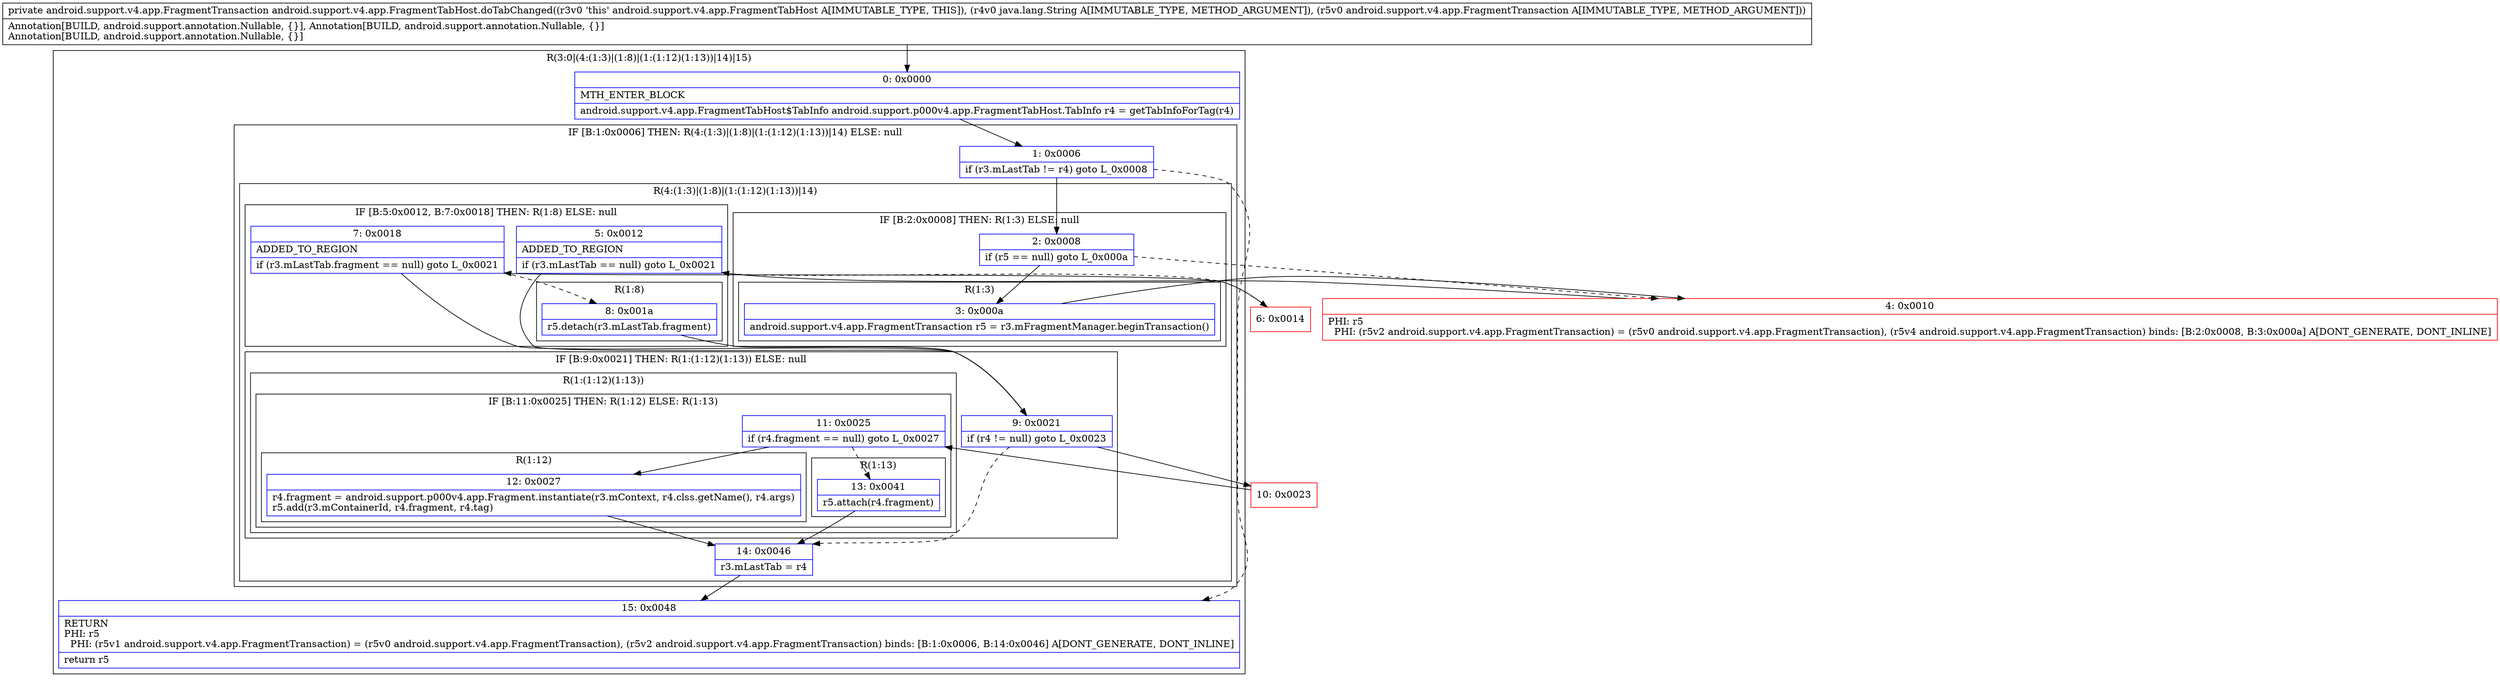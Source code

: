 digraph "CFG forandroid.support.v4.app.FragmentTabHost.doTabChanged(Ljava\/lang\/String;Landroid\/support\/v4\/app\/FragmentTransaction;)Landroid\/support\/v4\/app\/FragmentTransaction;" {
subgraph cluster_Region_486537106 {
label = "R(3:0|(4:(1:3)|(1:8)|(1:(1:12)(1:13))|14)|15)";
node [shape=record,color=blue];
Node_0 [shape=record,label="{0\:\ 0x0000|MTH_ENTER_BLOCK\l|android.support.v4.app.FragmentTabHost$TabInfo android.support.p000v4.app.FragmentTabHost.TabInfo r4 = getTabInfoForTag(r4)\l}"];
subgraph cluster_IfRegion_818334519 {
label = "IF [B:1:0x0006] THEN: R(4:(1:3)|(1:8)|(1:(1:12)(1:13))|14) ELSE: null";
node [shape=record,color=blue];
Node_1 [shape=record,label="{1\:\ 0x0006|if (r3.mLastTab != r4) goto L_0x0008\l}"];
subgraph cluster_Region_1485824945 {
label = "R(4:(1:3)|(1:8)|(1:(1:12)(1:13))|14)";
node [shape=record,color=blue];
subgraph cluster_IfRegion_2068958282 {
label = "IF [B:2:0x0008] THEN: R(1:3) ELSE: null";
node [shape=record,color=blue];
Node_2 [shape=record,label="{2\:\ 0x0008|if (r5 == null) goto L_0x000a\l}"];
subgraph cluster_Region_1377858897 {
label = "R(1:3)";
node [shape=record,color=blue];
Node_3 [shape=record,label="{3\:\ 0x000a|android.support.v4.app.FragmentTransaction r5 = r3.mFragmentManager.beginTransaction()\l}"];
}
}
subgraph cluster_IfRegion_1040053512 {
label = "IF [B:5:0x0012, B:7:0x0018] THEN: R(1:8) ELSE: null";
node [shape=record,color=blue];
Node_5 [shape=record,label="{5\:\ 0x0012|ADDED_TO_REGION\l|if (r3.mLastTab == null) goto L_0x0021\l}"];
Node_7 [shape=record,label="{7\:\ 0x0018|ADDED_TO_REGION\l|if (r3.mLastTab.fragment == null) goto L_0x0021\l}"];
subgraph cluster_Region_1191041651 {
label = "R(1:8)";
node [shape=record,color=blue];
Node_8 [shape=record,label="{8\:\ 0x001a|r5.detach(r3.mLastTab.fragment)\l}"];
}
}
subgraph cluster_IfRegion_2062742144 {
label = "IF [B:9:0x0021] THEN: R(1:(1:12)(1:13)) ELSE: null";
node [shape=record,color=blue];
Node_9 [shape=record,label="{9\:\ 0x0021|if (r4 != null) goto L_0x0023\l}"];
subgraph cluster_Region_867925370 {
label = "R(1:(1:12)(1:13))";
node [shape=record,color=blue];
subgraph cluster_IfRegion_1346221478 {
label = "IF [B:11:0x0025] THEN: R(1:12) ELSE: R(1:13)";
node [shape=record,color=blue];
Node_11 [shape=record,label="{11\:\ 0x0025|if (r4.fragment == null) goto L_0x0027\l}"];
subgraph cluster_Region_865966932 {
label = "R(1:12)";
node [shape=record,color=blue];
Node_12 [shape=record,label="{12\:\ 0x0027|r4.fragment = android.support.p000v4.app.Fragment.instantiate(r3.mContext, r4.clss.getName(), r4.args)\lr5.add(r3.mContainerId, r4.fragment, r4.tag)\l}"];
}
subgraph cluster_Region_889479523 {
label = "R(1:13)";
node [shape=record,color=blue];
Node_13 [shape=record,label="{13\:\ 0x0041|r5.attach(r4.fragment)\l}"];
}
}
}
}
Node_14 [shape=record,label="{14\:\ 0x0046|r3.mLastTab = r4\l}"];
}
}
Node_15 [shape=record,label="{15\:\ 0x0048|RETURN\lPHI: r5 \l  PHI: (r5v1 android.support.v4.app.FragmentTransaction) = (r5v0 android.support.v4.app.FragmentTransaction), (r5v2 android.support.v4.app.FragmentTransaction) binds: [B:1:0x0006, B:14:0x0046] A[DONT_GENERATE, DONT_INLINE]\l|return r5\l}"];
}
Node_4 [shape=record,color=red,label="{4\:\ 0x0010|PHI: r5 \l  PHI: (r5v2 android.support.v4.app.FragmentTransaction) = (r5v0 android.support.v4.app.FragmentTransaction), (r5v4 android.support.v4.app.FragmentTransaction) binds: [B:2:0x0008, B:3:0x000a] A[DONT_GENERATE, DONT_INLINE]\l}"];
Node_6 [shape=record,color=red,label="{6\:\ 0x0014}"];
Node_10 [shape=record,color=red,label="{10\:\ 0x0023}"];
MethodNode[shape=record,label="{private android.support.v4.app.FragmentTransaction android.support.v4.app.FragmentTabHost.doTabChanged((r3v0 'this' android.support.v4.app.FragmentTabHost A[IMMUTABLE_TYPE, THIS]), (r4v0 java.lang.String A[IMMUTABLE_TYPE, METHOD_ARGUMENT]), (r5v0 android.support.v4.app.FragmentTransaction A[IMMUTABLE_TYPE, METHOD_ARGUMENT]))  | Annotation[BUILD, android.support.annotation.Nullable, \{\}], Annotation[BUILD, android.support.annotation.Nullable, \{\}]\lAnnotation[BUILD, android.support.annotation.Nullable, \{\}]\l}"];
MethodNode -> Node_0;
Node_0 -> Node_1;
Node_1 -> Node_2;
Node_1 -> Node_15[style=dashed];
Node_2 -> Node_3;
Node_2 -> Node_4[style=dashed];
Node_3 -> Node_4;
Node_5 -> Node_6[style=dashed];
Node_5 -> Node_9;
Node_7 -> Node_8[style=dashed];
Node_7 -> Node_9;
Node_8 -> Node_9;
Node_9 -> Node_10;
Node_9 -> Node_14[style=dashed];
Node_11 -> Node_12;
Node_11 -> Node_13[style=dashed];
Node_12 -> Node_14;
Node_13 -> Node_14;
Node_14 -> Node_15;
Node_4 -> Node_5;
Node_6 -> Node_7;
Node_10 -> Node_11;
}


